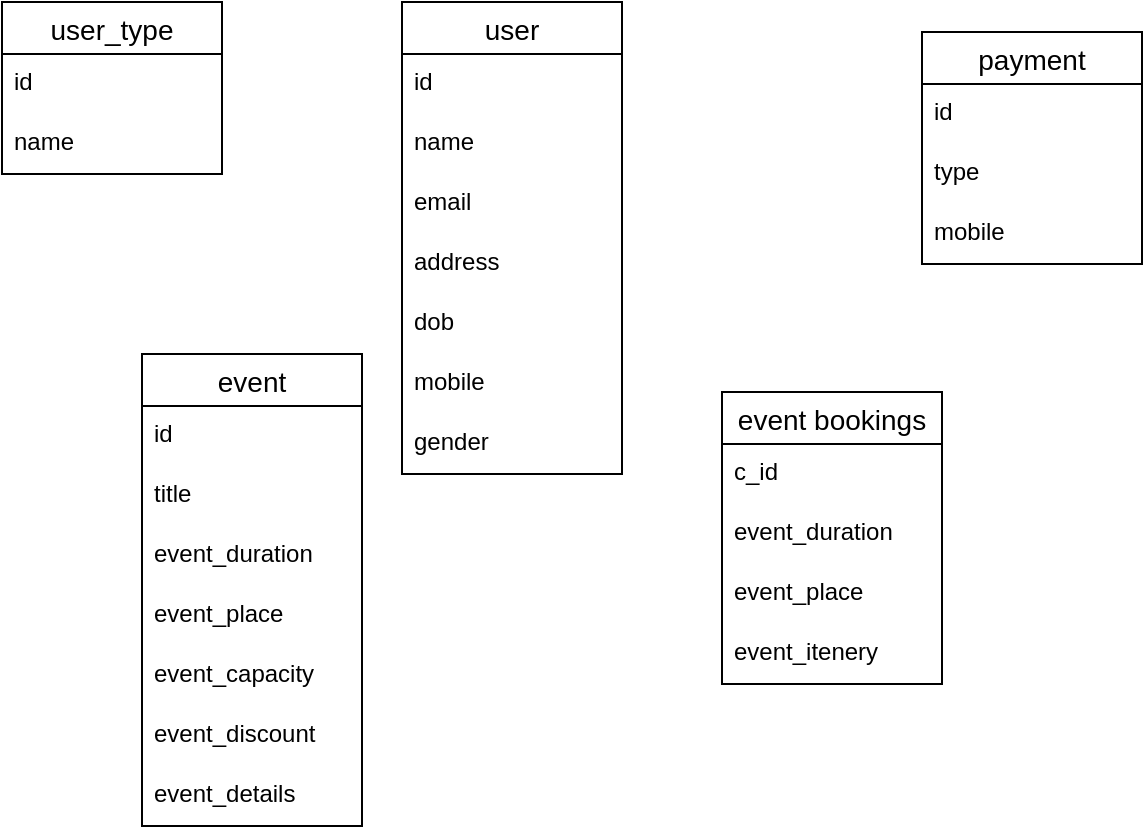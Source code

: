 <mxfile version="14.6.6" type="github">
  <diagram id="kwbziUqv7efPVH0OtAez" name="Page-1">
    <mxGraphModel dx="854" dy="468" grid="1" gridSize="10" guides="1" tooltips="1" connect="1" arrows="1" fold="1" page="1" pageScale="1" pageWidth="850" pageHeight="1100" math="0" shadow="0">
      <root>
        <mxCell id="0" />
        <mxCell id="1" parent="0" />
        <mxCell id="MUa_HNoX7yu-5g6jO3wg-1" value="user_type" style="swimlane;fontStyle=0;childLayout=stackLayout;horizontal=1;startSize=26;horizontalStack=0;resizeParent=1;resizeParentMax=0;resizeLast=0;collapsible=1;marginBottom=0;align=center;fontSize=14;" parent="1" vertex="1">
          <mxGeometry x="210" y="25" width="110" height="86" as="geometry" />
        </mxCell>
        <mxCell id="MUa_HNoX7yu-5g6jO3wg-2" value="id" style="text;strokeColor=none;fillColor=none;spacingLeft=4;spacingRight=4;overflow=hidden;rotatable=0;points=[[0,0.5],[1,0.5]];portConstraint=eastwest;fontSize=12;" parent="MUa_HNoX7yu-5g6jO3wg-1" vertex="1">
          <mxGeometry y="26" width="110" height="30" as="geometry" />
        </mxCell>
        <mxCell id="MUa_HNoX7yu-5g6jO3wg-3" value="name" style="text;strokeColor=none;fillColor=none;spacingLeft=4;spacingRight=4;overflow=hidden;rotatable=0;points=[[0,0.5],[1,0.5]];portConstraint=eastwest;fontSize=12;" parent="MUa_HNoX7yu-5g6jO3wg-1" vertex="1">
          <mxGeometry y="56" width="110" height="30" as="geometry" />
        </mxCell>
        <mxCell id="VqJevV1jIJvRDieYaU5m-41" value="event" style="swimlane;fontStyle=0;childLayout=stackLayout;horizontal=1;startSize=26;horizontalStack=0;resizeParent=1;resizeParentMax=0;resizeLast=0;collapsible=1;marginBottom=0;align=center;fontSize=14;" parent="1" vertex="1">
          <mxGeometry x="280" y="201" width="110" height="236" as="geometry" />
        </mxCell>
        <mxCell id="VqJevV1jIJvRDieYaU5m-42" value="id" style="text;strokeColor=none;fillColor=none;spacingLeft=4;spacingRight=4;overflow=hidden;rotatable=0;points=[[0,0.5],[1,0.5]];portConstraint=eastwest;fontSize=12;" parent="VqJevV1jIJvRDieYaU5m-41" vertex="1">
          <mxGeometry y="26" width="110" height="30" as="geometry" />
        </mxCell>
        <mxCell id="VqJevV1jIJvRDieYaU5m-43" value="title" style="text;strokeColor=none;fillColor=none;spacingLeft=4;spacingRight=4;overflow=hidden;rotatable=0;points=[[0,0.5],[1,0.5]];portConstraint=eastwest;fontSize=12;" parent="VqJevV1jIJvRDieYaU5m-41" vertex="1">
          <mxGeometry y="56" width="110" height="30" as="geometry" />
        </mxCell>
        <mxCell id="VqJevV1jIJvRDieYaU5m-44" value="event_duration" style="text;strokeColor=none;fillColor=none;spacingLeft=4;spacingRight=4;overflow=hidden;rotatable=0;points=[[0,0.5],[1,0.5]];portConstraint=eastwest;fontSize=12;" parent="VqJevV1jIJvRDieYaU5m-41" vertex="1">
          <mxGeometry y="86" width="110" height="30" as="geometry" />
        </mxCell>
        <mxCell id="VqJevV1jIJvRDieYaU5m-48" value="event_place" style="text;strokeColor=none;fillColor=none;spacingLeft=4;spacingRight=4;overflow=hidden;rotatable=0;points=[[0,0.5],[1,0.5]];portConstraint=eastwest;fontSize=12;" parent="VqJevV1jIJvRDieYaU5m-41" vertex="1">
          <mxGeometry y="116" width="110" height="30" as="geometry" />
        </mxCell>
        <mxCell id="VqJevV1jIJvRDieYaU5m-55" value="event_capacity" style="text;strokeColor=none;fillColor=none;spacingLeft=4;spacingRight=4;overflow=hidden;rotatable=0;points=[[0,0.5],[1,0.5]];portConstraint=eastwest;fontSize=12;" parent="VqJevV1jIJvRDieYaU5m-41" vertex="1">
          <mxGeometry y="146" width="110" height="30" as="geometry" />
        </mxCell>
        <mxCell id="VqJevV1jIJvRDieYaU5m-56" value="event_discount" style="text;strokeColor=none;fillColor=none;spacingLeft=4;spacingRight=4;overflow=hidden;rotatable=0;points=[[0,0.5],[1,0.5]];portConstraint=eastwest;fontSize=12;" parent="VqJevV1jIJvRDieYaU5m-41" vertex="1">
          <mxGeometry y="176" width="110" height="30" as="geometry" />
        </mxCell>
        <mxCell id="VqJevV1jIJvRDieYaU5m-57" value="event_details" style="text;strokeColor=none;fillColor=none;spacingLeft=4;spacingRight=4;overflow=hidden;rotatable=0;points=[[0,0.5],[1,0.5]];portConstraint=eastwest;fontSize=12;" parent="VqJevV1jIJvRDieYaU5m-41" vertex="1">
          <mxGeometry y="206" width="110" height="30" as="geometry" />
        </mxCell>
        <mxCell id="VqJevV1jIJvRDieYaU5m-49" value="event bookings" style="swimlane;fontStyle=0;childLayout=stackLayout;horizontal=1;startSize=26;horizontalStack=0;resizeParent=1;resizeParentMax=0;resizeLast=0;collapsible=1;marginBottom=0;align=center;fontSize=14;" parent="1" vertex="1">
          <mxGeometry x="570" y="220" width="110" height="146" as="geometry" />
        </mxCell>
        <mxCell id="VqJevV1jIJvRDieYaU5m-50" value="c_id" style="text;strokeColor=none;fillColor=none;spacingLeft=4;spacingRight=4;overflow=hidden;rotatable=0;points=[[0,0.5],[1,0.5]];portConstraint=eastwest;fontSize=12;" parent="VqJevV1jIJvRDieYaU5m-49" vertex="1">
          <mxGeometry y="26" width="110" height="30" as="geometry" />
        </mxCell>
        <mxCell id="VqJevV1jIJvRDieYaU5m-52" value="event_duration" style="text;strokeColor=none;fillColor=none;spacingLeft=4;spacingRight=4;overflow=hidden;rotatable=0;points=[[0,0.5],[1,0.5]];portConstraint=eastwest;fontSize=12;" parent="VqJevV1jIJvRDieYaU5m-49" vertex="1">
          <mxGeometry y="56" width="110" height="30" as="geometry" />
        </mxCell>
        <mxCell id="VqJevV1jIJvRDieYaU5m-53" value="event_place" style="text;strokeColor=none;fillColor=none;spacingLeft=4;spacingRight=4;overflow=hidden;rotatable=0;points=[[0,0.5],[1,0.5]];portConstraint=eastwest;fontSize=12;" parent="VqJevV1jIJvRDieYaU5m-49" vertex="1">
          <mxGeometry y="86" width="110" height="30" as="geometry" />
        </mxCell>
        <mxCell id="VqJevV1jIJvRDieYaU5m-58" value="event_itenery" style="text;strokeColor=none;fillColor=none;spacingLeft=4;spacingRight=4;overflow=hidden;rotatable=0;points=[[0,0.5],[1,0.5]];portConstraint=eastwest;fontSize=12;" parent="VqJevV1jIJvRDieYaU5m-49" vertex="1">
          <mxGeometry y="116" width="110" height="30" as="geometry" />
        </mxCell>
        <mxCell id="VqJevV1jIJvRDieYaU5m-71" value="payment" style="swimlane;fontStyle=0;childLayout=stackLayout;horizontal=1;startSize=26;horizontalStack=0;resizeParent=1;resizeParentMax=0;resizeLast=0;collapsible=1;marginBottom=0;align=center;fontSize=14;" parent="1" vertex="1">
          <mxGeometry x="670" y="40" width="110" height="116" as="geometry" />
        </mxCell>
        <mxCell id="VqJevV1jIJvRDieYaU5m-72" value="id" style="text;strokeColor=none;fillColor=none;spacingLeft=4;spacingRight=4;overflow=hidden;rotatable=0;points=[[0,0.5],[1,0.5]];portConstraint=eastwest;fontSize=12;" parent="VqJevV1jIJvRDieYaU5m-71" vertex="1">
          <mxGeometry y="26" width="110" height="30" as="geometry" />
        </mxCell>
        <mxCell id="VqJevV1jIJvRDieYaU5m-73" value="type" style="text;strokeColor=none;fillColor=none;spacingLeft=4;spacingRight=4;overflow=hidden;rotatable=0;points=[[0,0.5],[1,0.5]];portConstraint=eastwest;fontSize=12;" parent="VqJevV1jIJvRDieYaU5m-71" vertex="1">
          <mxGeometry y="56" width="110" height="30" as="geometry" />
        </mxCell>
        <mxCell id="VqJevV1jIJvRDieYaU5m-74" value="mobile" style="text;strokeColor=none;fillColor=none;spacingLeft=4;spacingRight=4;overflow=hidden;rotatable=0;points=[[0,0.5],[1,0.5]];portConstraint=eastwest;fontSize=12;" parent="VqJevV1jIJvRDieYaU5m-71" vertex="1">
          <mxGeometry y="86" width="110" height="30" as="geometry" />
        </mxCell>
        <mxCell id="WY3UV5eI-yxyk153MzQO-1" value="user" style="swimlane;fontStyle=0;childLayout=stackLayout;horizontal=1;startSize=26;horizontalStack=0;resizeParent=1;resizeParentMax=0;resizeLast=0;collapsible=1;marginBottom=0;align=center;fontSize=14;" vertex="1" parent="1">
          <mxGeometry x="410" y="25" width="110" height="236" as="geometry" />
        </mxCell>
        <mxCell id="WY3UV5eI-yxyk153MzQO-2" value="id" style="text;strokeColor=none;fillColor=none;spacingLeft=4;spacingRight=4;overflow=hidden;rotatable=0;points=[[0,0.5],[1,0.5]];portConstraint=eastwest;fontSize=12;" vertex="1" parent="WY3UV5eI-yxyk153MzQO-1">
          <mxGeometry y="26" width="110" height="30" as="geometry" />
        </mxCell>
        <mxCell id="WY3UV5eI-yxyk153MzQO-3" value="name" style="text;strokeColor=none;fillColor=none;spacingLeft=4;spacingRight=4;overflow=hidden;rotatable=0;points=[[0,0.5],[1,0.5]];portConstraint=eastwest;fontSize=12;" vertex="1" parent="WY3UV5eI-yxyk153MzQO-1">
          <mxGeometry y="56" width="110" height="30" as="geometry" />
        </mxCell>
        <mxCell id="WY3UV5eI-yxyk153MzQO-4" value="email" style="text;strokeColor=none;fillColor=none;spacingLeft=4;spacingRight=4;overflow=hidden;rotatable=0;points=[[0,0.5],[1,0.5]];portConstraint=eastwest;fontSize=12;" vertex="1" parent="WY3UV5eI-yxyk153MzQO-1">
          <mxGeometry y="86" width="110" height="30" as="geometry" />
        </mxCell>
        <mxCell id="WY3UV5eI-yxyk153MzQO-5" value="address" style="text;strokeColor=none;fillColor=none;spacingLeft=4;spacingRight=4;overflow=hidden;rotatable=0;points=[[0,0.5],[1,0.5]];portConstraint=eastwest;fontSize=12;" vertex="1" parent="WY3UV5eI-yxyk153MzQO-1">
          <mxGeometry y="116" width="110" height="30" as="geometry" />
        </mxCell>
        <mxCell id="WY3UV5eI-yxyk153MzQO-6" value="dob" style="text;strokeColor=none;fillColor=none;spacingLeft=4;spacingRight=4;overflow=hidden;rotatable=0;points=[[0,0.5],[1,0.5]];portConstraint=eastwest;fontSize=12;" vertex="1" parent="WY3UV5eI-yxyk153MzQO-1">
          <mxGeometry y="146" width="110" height="30" as="geometry" />
        </mxCell>
        <mxCell id="WY3UV5eI-yxyk153MzQO-7" value="mobile" style="text;strokeColor=none;fillColor=none;spacingLeft=4;spacingRight=4;overflow=hidden;rotatable=0;points=[[0,0.5],[1,0.5]];portConstraint=eastwest;fontSize=12;" vertex="1" parent="WY3UV5eI-yxyk153MzQO-1">
          <mxGeometry y="176" width="110" height="30" as="geometry" />
        </mxCell>
        <mxCell id="WY3UV5eI-yxyk153MzQO-8" value="gender" style="text;strokeColor=none;fillColor=none;spacingLeft=4;spacingRight=4;overflow=hidden;rotatable=0;points=[[0,0.5],[1,0.5]];portConstraint=eastwest;fontSize=12;" vertex="1" parent="WY3UV5eI-yxyk153MzQO-1">
          <mxGeometry y="206" width="110" height="30" as="geometry" />
        </mxCell>
      </root>
    </mxGraphModel>
  </diagram>
</mxfile>
